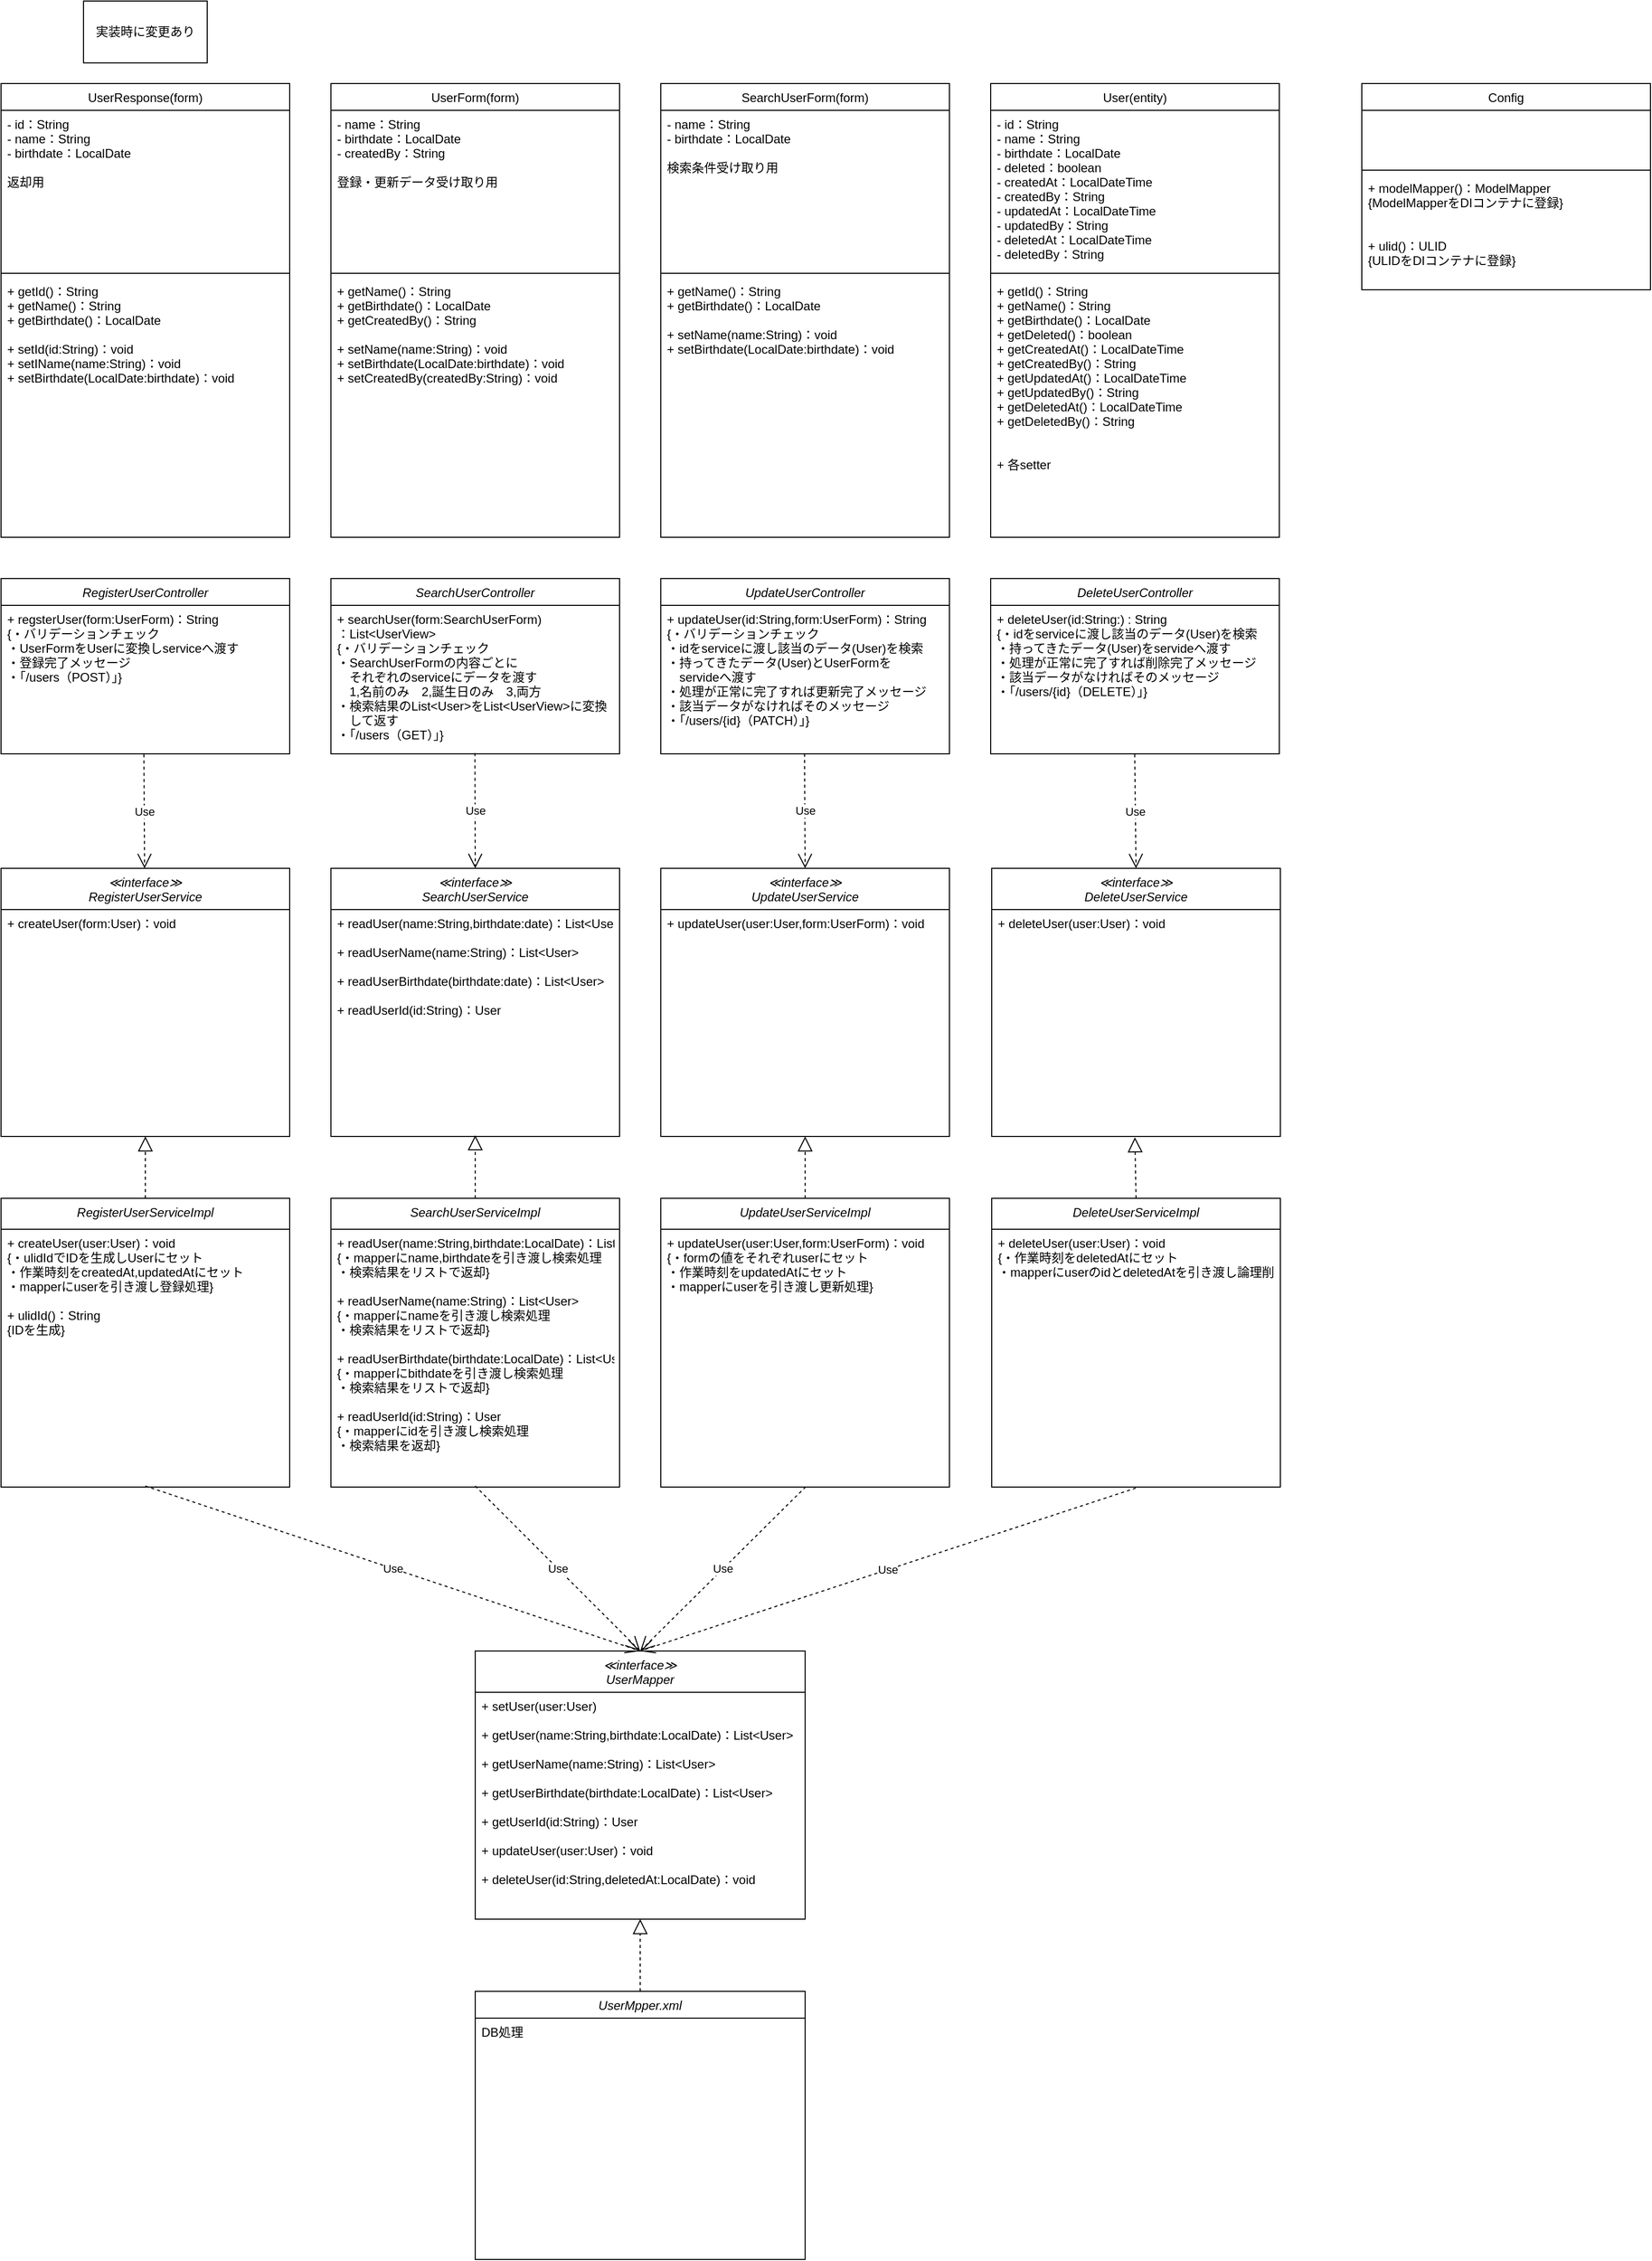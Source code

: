 <mxfile version="18.1.1" type="github">
  <diagram id="C5RBs43oDa-KdzZeNtuy" name="Page-1">
    <mxGraphModel dx="2595" dy="1368" grid="1" gridSize="10" guides="1" tooltips="1" connect="1" arrows="1" fold="1" page="1" pageScale="1" pageWidth="827" pageHeight="1169" math="0" shadow="0">
      <root>
        <mxCell id="WIyWlLk6GJQsqaUBKTNV-0" />
        <mxCell id="WIyWlLk6GJQsqaUBKTNV-1" parent="WIyWlLk6GJQsqaUBKTNV-0" />
        <mxCell id="2Q6zyHyjx5GXIw4nZjvg-0" value="UserForm(form)" style="swimlane;fontStyle=0;align=center;verticalAlign=top;childLayout=stackLayout;horizontal=1;startSize=26;horizontalStack=0;resizeParent=1;resizeLast=0;collapsible=1;marginBottom=0;rounded=0;shadow=0;strokeWidth=1;" parent="WIyWlLk6GJQsqaUBKTNV-1" vertex="1">
          <mxGeometry x="320" y="80" width="280" height="440" as="geometry">
            <mxRectangle x="550" y="140" width="160" height="26" as="alternateBounds" />
          </mxGeometry>
        </mxCell>
        <mxCell id="2Q6zyHyjx5GXIw4nZjvg-1" value="- name：String&#xa;- birthdate：LocalDate&#xa;- createdBy：String&#xa;&#xa;登録・更新データ受け取り用" style="text;align=left;verticalAlign=top;spacingLeft=4;spacingRight=4;overflow=hidden;rotatable=0;points=[[0,0.5],[1,0.5]];portConstraint=eastwest;" parent="2Q6zyHyjx5GXIw4nZjvg-0" vertex="1">
          <mxGeometry y="26" width="280" height="154" as="geometry" />
        </mxCell>
        <mxCell id="2Q6zyHyjx5GXIw4nZjvg-2" value="" style="line;html=1;strokeWidth=1;align=left;verticalAlign=middle;spacingTop=-1;spacingLeft=3;spacingRight=3;rotatable=0;labelPosition=right;points=[];portConstraint=eastwest;" parent="2Q6zyHyjx5GXIw4nZjvg-0" vertex="1">
          <mxGeometry y="180" width="280" height="8" as="geometry" />
        </mxCell>
        <mxCell id="2Q6zyHyjx5GXIw4nZjvg-3" value="+ getName()：String&#xa;+ getBirthdate()：LocalDate&#xa;+ getCreatedBy()：String&#xa;&#xa;+ setName(name:String)：void&#xa;+ setBirthdate(LocalDate:birthdate)：void&#xa;+ setCreatedBy(createdBy:String)：void" style="text;align=left;verticalAlign=top;spacingLeft=4;spacingRight=4;overflow=hidden;rotatable=0;points=[[0,0.5],[1,0.5]];portConstraint=eastwest;" parent="2Q6zyHyjx5GXIw4nZjvg-0" vertex="1">
          <mxGeometry y="188" width="280" height="252" as="geometry" />
        </mxCell>
        <mxCell id="2Q6zyHyjx5GXIw4nZjvg-4" value="RegisterUserController" style="swimlane;fontStyle=2;align=center;verticalAlign=top;childLayout=stackLayout;horizontal=1;startSize=26;horizontalStack=0;resizeParent=1;resizeLast=0;collapsible=1;marginBottom=0;rounded=0;shadow=0;strokeWidth=1;" parent="WIyWlLk6GJQsqaUBKTNV-1" vertex="1">
          <mxGeometry y="560" width="280" height="170" as="geometry">
            <mxRectangle x="230" y="140" width="160" height="26" as="alternateBounds" />
          </mxGeometry>
        </mxCell>
        <mxCell id="2Q6zyHyjx5GXIw4nZjvg-5" value="+ regsterUser(form:UserForm)：String&#xa;{・バリデーションチェック&#xa;・UserFormをUserに変換しserviceへ渡す&#xa;・登録完了メッセージ&#xa;・「/users（POST）」}" style="text;align=left;verticalAlign=top;spacingLeft=4;spacingRight=4;overflow=hidden;rotatable=0;points=[[0,0.5],[1,0.5]];portConstraint=eastwest;" parent="2Q6zyHyjx5GXIw4nZjvg-4" vertex="1">
          <mxGeometry y="26" width="280" height="144" as="geometry" />
        </mxCell>
        <mxCell id="2Q6zyHyjx5GXIw4nZjvg-6" value="実装時に変更あり" style="whiteSpace=wrap;html=1;" parent="WIyWlLk6GJQsqaUBKTNV-1" vertex="1">
          <mxGeometry x="80" width="120" height="60" as="geometry" />
        </mxCell>
        <mxCell id="2Q6zyHyjx5GXIw4nZjvg-7" value="User(entity)" style="swimlane;fontStyle=0;align=center;verticalAlign=top;childLayout=stackLayout;horizontal=1;startSize=26;horizontalStack=0;resizeParent=1;resizeLast=0;collapsible=1;marginBottom=0;rounded=0;shadow=0;strokeWidth=1;" parent="WIyWlLk6GJQsqaUBKTNV-1" vertex="1">
          <mxGeometry x="960" y="80" width="280" height="440" as="geometry">
            <mxRectangle x="550" y="140" width="160" height="26" as="alternateBounds" />
          </mxGeometry>
        </mxCell>
        <mxCell id="2Q6zyHyjx5GXIw4nZjvg-8" value="- id：String&#xa;- name：String&#xa;- birthdate：LocalDate&#xa;- deleted：boolean&#xa;- createdAt：LocalDateTime&#xa;- createdBy：String&#xa;- updatedAt：LocalDateTime&#xa;- updatedBy：String&#xa;- deletedAt：LocalDateTime&#xa;- deletedBy：String" style="text;align=left;verticalAlign=top;spacingLeft=4;spacingRight=4;overflow=hidden;rotatable=0;points=[[0,0.5],[1,0.5]];portConstraint=eastwest;" parent="2Q6zyHyjx5GXIw4nZjvg-7" vertex="1">
          <mxGeometry y="26" width="280" height="154" as="geometry" />
        </mxCell>
        <mxCell id="2Q6zyHyjx5GXIw4nZjvg-9" value="" style="line;html=1;strokeWidth=1;align=left;verticalAlign=middle;spacingTop=-1;spacingLeft=3;spacingRight=3;rotatable=0;labelPosition=right;points=[];portConstraint=eastwest;" parent="2Q6zyHyjx5GXIw4nZjvg-7" vertex="1">
          <mxGeometry y="180" width="280" height="8" as="geometry" />
        </mxCell>
        <mxCell id="2Q6zyHyjx5GXIw4nZjvg-10" value="+ getId()：String&#xa;+ getName()：String&#xa;+ getBirthdate()：LocalDate&#xa;+ getDeleted()：boolean&#xa;+ getCreatedAt()：LocalDateTime&#xa;+ getCreatedBy()：String&#xa;+ getUpdatedAt()：LocalDateTime&#xa;+ getUpdatedBy()：String&#xa;+ getDeletedAt()：LocalDateTime&#xa;+ getDeletedBy()：String&#xa;&#xa;&#xa;+ 各setter" style="text;align=left;verticalAlign=top;spacingLeft=4;spacingRight=4;overflow=hidden;rotatable=0;points=[[0,0.5],[1,0.5]];portConstraint=eastwest;" parent="2Q6zyHyjx5GXIw4nZjvg-7" vertex="1">
          <mxGeometry y="188" width="280" height="252" as="geometry" />
        </mxCell>
        <mxCell id="2Q6zyHyjx5GXIw4nZjvg-11" value="UpdateUserController" style="swimlane;fontStyle=2;align=center;verticalAlign=top;childLayout=stackLayout;horizontal=1;startSize=26;horizontalStack=0;resizeParent=1;resizeLast=0;collapsible=1;marginBottom=0;rounded=0;shadow=0;strokeWidth=1;" parent="WIyWlLk6GJQsqaUBKTNV-1" vertex="1">
          <mxGeometry x="640" y="560" width="280" height="170" as="geometry">
            <mxRectangle x="230" y="140" width="160" height="26" as="alternateBounds" />
          </mxGeometry>
        </mxCell>
        <mxCell id="2Q6zyHyjx5GXIw4nZjvg-12" value="+ updateUser(id:String,form:UserForm)：String&#xa;{・バリデーションチェック&#xa;・idをserviceに渡し該当のデータ(User)を検索&#xa;・持ってきたデータ(User)とUserFormを&#xa;　servideへ渡す&#xa;・処理が正常に完了すれば更新完了メッセージ&#xa;・該当データがなければそのメッセージ&#xa;・「/users/{id}（PATCH）」}&#xa;" style="text;align=left;verticalAlign=top;spacingLeft=4;spacingRight=4;overflow=hidden;rotatable=0;points=[[0,0.5],[1,0.5]];portConstraint=eastwest;" parent="2Q6zyHyjx5GXIw4nZjvg-11" vertex="1">
          <mxGeometry y="26" width="280" height="144" as="geometry" />
        </mxCell>
        <mxCell id="2Q6zyHyjx5GXIw4nZjvg-13" value="≪interface≫&#xa;RegisterUserService" style="swimlane;fontStyle=2;align=center;verticalAlign=top;childLayout=stackLayout;horizontal=1;startSize=40;horizontalStack=0;resizeParent=1;resizeLast=0;collapsible=1;marginBottom=0;rounded=0;shadow=0;strokeWidth=1;" parent="WIyWlLk6GJQsqaUBKTNV-1" vertex="1">
          <mxGeometry y="841" width="280" height="260" as="geometry">
            <mxRectangle x="230" y="140" width="160" height="26" as="alternateBounds" />
          </mxGeometry>
        </mxCell>
        <mxCell id="2Q6zyHyjx5GXIw4nZjvg-14" value="+ createUser(form:User)：void&#xa;&#xa;" style="text;align=left;verticalAlign=top;spacingLeft=4;spacingRight=4;overflow=hidden;rotatable=0;points=[[0,0.5],[1,0.5]];portConstraint=eastwest;" parent="2Q6zyHyjx5GXIw4nZjvg-13" vertex="1">
          <mxGeometry y="40" width="280" height="220" as="geometry" />
        </mxCell>
        <mxCell id="2Q6zyHyjx5GXIw4nZjvg-15" value="Use" style="endArrow=open;endSize=12;dashed=1;html=1;rounded=0;exitX=0.495;exitY=1.003;exitDx=0;exitDy=0;exitPerimeter=0;" parent="WIyWlLk6GJQsqaUBKTNV-1" source="2Q6zyHyjx5GXIw4nZjvg-5" target="2Q6zyHyjx5GXIw4nZjvg-13" edge="1">
          <mxGeometry width="160" relative="1" as="geometry">
            <mxPoint x="260" y="702" as="sourcePoint" />
            <mxPoint x="144" y="850" as="targetPoint" />
          </mxGeometry>
        </mxCell>
        <mxCell id="2Q6zyHyjx5GXIw4nZjvg-16" value="Use" style="endArrow=open;endSize=12;dashed=1;html=1;rounded=0;exitX=0.498;exitY=0.999;exitDx=0;exitDy=0;exitPerimeter=0;entryX=0.5;entryY=0;entryDx=0;entryDy=0;" parent="WIyWlLk6GJQsqaUBKTNV-1" source="2Q6zyHyjx5GXIw4nZjvg-12" target="KJj9Us8JGRB6TX172S0L-4" edge="1">
          <mxGeometry width="160" relative="1" as="geometry">
            <mxPoint x="499" y="704" as="sourcePoint" />
            <mxPoint x="779" y="880" as="targetPoint" />
          </mxGeometry>
        </mxCell>
        <mxCell id="2Q6zyHyjx5GXIw4nZjvg-17" value="RegisterUserServiceImpl" style="swimlane;fontStyle=2;align=center;verticalAlign=top;childLayout=stackLayout;horizontal=1;startSize=30;horizontalStack=0;resizeParent=1;resizeLast=0;collapsible=1;marginBottom=0;rounded=0;shadow=0;strokeWidth=1;" parent="WIyWlLk6GJQsqaUBKTNV-1" vertex="1">
          <mxGeometry y="1161" width="280" height="280" as="geometry">
            <mxRectangle x="230" y="140" width="160" height="26" as="alternateBounds" />
          </mxGeometry>
        </mxCell>
        <mxCell id="2Q6zyHyjx5GXIw4nZjvg-18" value="+ createUser(user:User)：void&#xa;{・ulidIdでIDを生成しUserにセット&#xa;・作業時刻をcreatedAt,updatedAtにセット&#xa;・mapperにuserを引き渡し登録処理}&#xa;&#xa;+ ulidId()：String&#xa;{IDを生成}&#xa;" style="text;align=left;verticalAlign=top;spacingLeft=4;spacingRight=4;overflow=hidden;rotatable=0;points=[[0,0.5],[1,0.5]];portConstraint=eastwest;" parent="2Q6zyHyjx5GXIw4nZjvg-17" vertex="1">
          <mxGeometry y="30" width="280" height="250" as="geometry" />
        </mxCell>
        <mxCell id="2Q6zyHyjx5GXIw4nZjvg-19" value="" style="endArrow=block;dashed=1;endFill=0;endSize=12;html=1;rounded=0;exitX=0.5;exitY=0;exitDx=0;exitDy=0;entryX=0.5;entryY=1;entryDx=0;entryDy=0;" parent="WIyWlLk6GJQsqaUBKTNV-1" source="2Q6zyHyjx5GXIw4nZjvg-17" target="2Q6zyHyjx5GXIw4nZjvg-13" edge="1">
          <mxGeometry width="160" relative="1" as="geometry">
            <mxPoint x="390" y="981" as="sourcePoint" />
            <mxPoint x="550" y="981" as="targetPoint" />
          </mxGeometry>
        </mxCell>
        <mxCell id="2Q6zyHyjx5GXIw4nZjvg-20" value="≪interface≫&#xa;UserMapper" style="swimlane;fontStyle=2;align=center;verticalAlign=top;childLayout=stackLayout;horizontal=1;startSize=40;horizontalStack=0;resizeParent=1;resizeLast=0;collapsible=1;marginBottom=0;rounded=0;shadow=0;strokeWidth=1;" parent="WIyWlLk6GJQsqaUBKTNV-1" vertex="1">
          <mxGeometry x="460" y="1600" width="320" height="260" as="geometry">
            <mxRectangle x="230" y="140" width="160" height="26" as="alternateBounds" />
          </mxGeometry>
        </mxCell>
        <mxCell id="2Q6zyHyjx5GXIw4nZjvg-21" value="+ setUser(user:User)&#xa;&#xa;+ getUser(name:String,birthdate:LocalDate)：List&lt;User&gt;&#xa;&#xa;+ getUserName(name:String)：List&lt;User&gt;&#xa;&#xa;+ getUserBirthdate(birthdate:LocalDate)：List&lt;User&gt;&#xa;&#xa;+ getUserId(id:String)：User&#xa;&#xa;+ updateUser(user:User)：void&#xa;&#xa;+ deleteUser(id:String,deletedAt:LocalDate)：void&#xa;" style="text;align=left;verticalAlign=top;spacingLeft=4;spacingRight=4;overflow=hidden;rotatable=0;points=[[0,0.5],[1,0.5]];portConstraint=eastwest;" parent="2Q6zyHyjx5GXIw4nZjvg-20" vertex="1">
          <mxGeometry y="40" width="320" height="220" as="geometry" />
        </mxCell>
        <mxCell id="2Q6zyHyjx5GXIw4nZjvg-22" value="Use" style="endArrow=open;endSize=12;dashed=1;html=1;rounded=0;entryX=0.5;entryY=0;entryDx=0;entryDy=0;exitX=0.5;exitY=0.996;exitDx=0;exitDy=0;exitPerimeter=0;" parent="WIyWlLk6GJQsqaUBKTNV-1" source="2Q6zyHyjx5GXIw4nZjvg-18" target="2Q6zyHyjx5GXIw4nZjvg-20" edge="1">
          <mxGeometry width="160" relative="1" as="geometry">
            <mxPoint x="380" y="2160" as="sourcePoint" />
            <mxPoint x="730" y="1470" as="targetPoint" />
            <Array as="points" />
          </mxGeometry>
        </mxCell>
        <mxCell id="2Q6zyHyjx5GXIw4nZjvg-23" value="UserMpper.xml" style="swimlane;fontStyle=2;align=center;verticalAlign=top;childLayout=stackLayout;horizontal=1;startSize=26;horizontalStack=0;resizeParent=1;resizeLast=0;collapsible=1;marginBottom=0;rounded=0;shadow=0;strokeWidth=1;" parent="WIyWlLk6GJQsqaUBKTNV-1" vertex="1">
          <mxGeometry x="460" y="1930" width="320" height="260" as="geometry">
            <mxRectangle x="230" y="140" width="160" height="26" as="alternateBounds" />
          </mxGeometry>
        </mxCell>
        <mxCell id="2Q6zyHyjx5GXIw4nZjvg-24" value="DB処理" style="text;align=left;verticalAlign=top;spacingLeft=4;spacingRight=4;overflow=hidden;rotatable=0;points=[[0,0.5],[1,0.5]];portConstraint=eastwest;" parent="2Q6zyHyjx5GXIw4nZjvg-23" vertex="1">
          <mxGeometry y="26" width="320" height="134" as="geometry" />
        </mxCell>
        <mxCell id="2Q6zyHyjx5GXIw4nZjvg-25" value="" style="endArrow=block;dashed=1;endFill=0;endSize=12;html=1;rounded=0;entryX=0.5;entryY=1;entryDx=0;entryDy=0;exitX=0.5;exitY=0;exitDx=0;exitDy=0;" parent="WIyWlLk6GJQsqaUBKTNV-1" source="2Q6zyHyjx5GXIw4nZjvg-23" target="2Q6zyHyjx5GXIw4nZjvg-20" edge="1">
          <mxGeometry width="160" relative="1" as="geometry">
            <mxPoint x="-590" y="1980" as="sourcePoint" />
            <mxPoint x="-430" y="1980" as="targetPoint" />
          </mxGeometry>
        </mxCell>
        <mxCell id="2Q6zyHyjx5GXIw4nZjvg-26" value="SearchUserController" style="swimlane;fontStyle=2;align=center;verticalAlign=top;childLayout=stackLayout;horizontal=1;startSize=26;horizontalStack=0;resizeParent=1;resizeLast=0;collapsible=1;marginBottom=0;rounded=0;shadow=0;strokeWidth=1;" parent="WIyWlLk6GJQsqaUBKTNV-1" vertex="1">
          <mxGeometry x="320" y="560" width="280" height="170" as="geometry">
            <mxRectangle x="230" y="140" width="160" height="26" as="alternateBounds" />
          </mxGeometry>
        </mxCell>
        <mxCell id="2Q6zyHyjx5GXIw4nZjvg-27" value="+ searchUser(form:SearchUserForm)&#xa;：List&lt;UserView&gt;&#xa;{・バリデーションチェック&#xa;・SearchUserFormの内容ごとに&#xa;　それぞれのserviceにデータを渡す&#xa;　1,名前のみ　2,誕生日のみ　3,両方&#xa;・検索結果のList&lt;User&gt;をList&lt;UserView&gt;に変換&#xa;　して返す&#xa;・「/users（GET）」}&#xa;&#xa;" style="text;align=left;verticalAlign=top;spacingLeft=4;spacingRight=4;overflow=hidden;rotatable=0;points=[[0,0.5],[1,0.5]];portConstraint=eastwest;" parent="2Q6zyHyjx5GXIw4nZjvg-26" vertex="1">
          <mxGeometry y="26" width="280" height="144" as="geometry" />
        </mxCell>
        <mxCell id="2Q6zyHyjx5GXIw4nZjvg-28" value="Use" style="endArrow=open;endSize=12;dashed=1;html=1;rounded=0;exitX=0.499;exitY=0.995;exitDx=0;exitDy=0;exitPerimeter=0;entryX=0.5;entryY=0;entryDx=0;entryDy=0;" parent="WIyWlLk6GJQsqaUBKTNV-1" source="2Q6zyHyjx5GXIw4nZjvg-27" target="KJj9Us8JGRB6TX172S0L-0" edge="1">
          <mxGeometry width="160" relative="1" as="geometry">
            <mxPoint x="360" y="740" as="sourcePoint" />
            <mxPoint x="463" y="840" as="targetPoint" />
          </mxGeometry>
        </mxCell>
        <mxCell id="2Q6zyHyjx5GXIw4nZjvg-29" value="UserResponse(form)" style="swimlane;fontStyle=0;align=center;verticalAlign=top;childLayout=stackLayout;horizontal=1;startSize=26;horizontalStack=0;resizeParent=1;resizeLast=0;collapsible=1;marginBottom=0;rounded=0;shadow=0;strokeWidth=1;" parent="WIyWlLk6GJQsqaUBKTNV-1" vertex="1">
          <mxGeometry y="80" width="280" height="440" as="geometry">
            <mxRectangle x="550" y="140" width="160" height="26" as="alternateBounds" />
          </mxGeometry>
        </mxCell>
        <mxCell id="2Q6zyHyjx5GXIw4nZjvg-30" value="- id：String&#xa;- name：String&#xa;- birthdate：LocalDate&#xa;&#xa;返却用" style="text;align=left;verticalAlign=top;spacingLeft=4;spacingRight=4;overflow=hidden;rotatable=0;points=[[0,0.5],[1,0.5]];portConstraint=eastwest;" parent="2Q6zyHyjx5GXIw4nZjvg-29" vertex="1">
          <mxGeometry y="26" width="280" height="154" as="geometry" />
        </mxCell>
        <mxCell id="2Q6zyHyjx5GXIw4nZjvg-31" value="" style="line;html=1;strokeWidth=1;align=left;verticalAlign=middle;spacingTop=-1;spacingLeft=3;spacingRight=3;rotatable=0;labelPosition=right;points=[];portConstraint=eastwest;" parent="2Q6zyHyjx5GXIw4nZjvg-29" vertex="1">
          <mxGeometry y="180" width="280" height="8" as="geometry" />
        </mxCell>
        <mxCell id="2Q6zyHyjx5GXIw4nZjvg-32" value="+ getId()：String&#xa;+ getName()：String&#xa;+ getBirthdate()：LocalDate&#xa;&#xa;+ setId(id:String)：void&#xa;+ setIName(name:String)：void&#xa;+ setBirthdate(LocalDate:birthdate)：void" style="text;align=left;verticalAlign=top;spacingLeft=4;spacingRight=4;overflow=hidden;rotatable=0;points=[[0,0.5],[1,0.5]];portConstraint=eastwest;" parent="2Q6zyHyjx5GXIw4nZjvg-29" vertex="1">
          <mxGeometry y="188" width="280" height="252" as="geometry" />
        </mxCell>
        <mxCell id="2Q6zyHyjx5GXIw4nZjvg-33" value="SearchUserForm(form)" style="swimlane;fontStyle=0;align=center;verticalAlign=top;childLayout=stackLayout;horizontal=1;startSize=26;horizontalStack=0;resizeParent=1;resizeLast=0;collapsible=1;marginBottom=0;rounded=0;shadow=0;strokeWidth=1;" parent="WIyWlLk6GJQsqaUBKTNV-1" vertex="1">
          <mxGeometry x="640" y="80" width="280" height="440" as="geometry">
            <mxRectangle x="550" y="140" width="160" height="26" as="alternateBounds" />
          </mxGeometry>
        </mxCell>
        <mxCell id="2Q6zyHyjx5GXIw4nZjvg-34" value="- name：String&#xa;- birthdate：LocalDate&#xa;&#xa;検索条件受け取り用" style="text;align=left;verticalAlign=top;spacingLeft=4;spacingRight=4;overflow=hidden;rotatable=0;points=[[0,0.5],[1,0.5]];portConstraint=eastwest;" parent="2Q6zyHyjx5GXIw4nZjvg-33" vertex="1">
          <mxGeometry y="26" width="280" height="154" as="geometry" />
        </mxCell>
        <mxCell id="2Q6zyHyjx5GXIw4nZjvg-35" value="" style="line;html=1;strokeWidth=1;align=left;verticalAlign=middle;spacingTop=-1;spacingLeft=3;spacingRight=3;rotatable=0;labelPosition=right;points=[];portConstraint=eastwest;" parent="2Q6zyHyjx5GXIw4nZjvg-33" vertex="1">
          <mxGeometry y="180" width="280" height="8" as="geometry" />
        </mxCell>
        <mxCell id="2Q6zyHyjx5GXIw4nZjvg-36" value="+ getName()：String&#xa;+ getBirthdate()：LocalDate&#xa;&#xa;+ setName(name:String)：void&#xa;+ setBirthdate(LocalDate:birthdate)：void" style="text;align=left;verticalAlign=top;spacingLeft=4;spacingRight=4;overflow=hidden;rotatable=0;points=[[0,0.5],[1,0.5]];portConstraint=eastwest;" parent="2Q6zyHyjx5GXIw4nZjvg-33" vertex="1">
          <mxGeometry y="188" width="280" height="252" as="geometry" />
        </mxCell>
        <mxCell id="2Q6zyHyjx5GXIw4nZjvg-37" value="DeleteUserController" style="swimlane;fontStyle=2;align=center;verticalAlign=top;childLayout=stackLayout;horizontal=1;startSize=26;horizontalStack=0;resizeParent=1;resizeLast=0;collapsible=1;marginBottom=0;rounded=0;shadow=0;strokeWidth=1;" parent="WIyWlLk6GJQsqaUBKTNV-1" vertex="1">
          <mxGeometry x="960" y="560" width="280" height="170" as="geometry">
            <mxRectangle x="230" y="140" width="160" height="26" as="alternateBounds" />
          </mxGeometry>
        </mxCell>
        <mxCell id="2Q6zyHyjx5GXIw4nZjvg-38" value="+ deleteUser(id:String:) : String&#xa;{・idをserviceに渡し該当のデータ(User)を検索&#xa;・持ってきたデータ(User)をservideへ渡す&#xa;・処理が正常に完了すれば削除完了メッセージ&#xa;・該当データがなければそのメッセージ&#xa;・「/users/{id}（DELETE）」}&#xa;" style="text;align=left;verticalAlign=top;spacingLeft=4;spacingRight=4;overflow=hidden;rotatable=0;points=[[0,0.5],[1,0.5]];portConstraint=eastwest;" parent="2Q6zyHyjx5GXIw4nZjvg-37" vertex="1">
          <mxGeometry y="26" width="280" height="144" as="geometry" />
        </mxCell>
        <mxCell id="2Q6zyHyjx5GXIw4nZjvg-39" value="Use" style="endArrow=open;endSize=12;dashed=1;html=1;rounded=0;exitX=0.499;exitY=1.003;exitDx=0;exitDy=0;exitPerimeter=0;entryX=0.5;entryY=0;entryDx=0;entryDy=0;" parent="WIyWlLk6GJQsqaUBKTNV-1" source="2Q6zyHyjx5GXIw4nZjvg-38" target="KJj9Us8JGRB6TX172S0L-8" edge="1">
          <mxGeometry width="160" relative="1" as="geometry">
            <mxPoint x="1060" y="780" as="sourcePoint" />
            <mxPoint x="1100" y="920" as="targetPoint" />
          </mxGeometry>
        </mxCell>
        <mxCell id="2Q6zyHyjx5GXIw4nZjvg-40" value="Config" style="swimlane;fontStyle=0;align=center;verticalAlign=top;childLayout=stackLayout;horizontal=1;startSize=26;horizontalStack=0;resizeParent=1;resizeLast=0;collapsible=1;marginBottom=0;rounded=0;shadow=0;strokeWidth=1;" parent="WIyWlLk6GJQsqaUBKTNV-1" vertex="1">
          <mxGeometry x="1320" y="80" width="280" height="200" as="geometry">
            <mxRectangle x="550" y="140" width="160" height="26" as="alternateBounds" />
          </mxGeometry>
        </mxCell>
        <mxCell id="2Q6zyHyjx5GXIw4nZjvg-41" value="&#xa;&#xa;&#xa;" style="text;align=left;verticalAlign=top;spacingLeft=4;spacingRight=4;overflow=hidden;rotatable=0;points=[[0,0.5],[1,0.5]];portConstraint=eastwest;" parent="2Q6zyHyjx5GXIw4nZjvg-40" vertex="1">
          <mxGeometry y="26" width="280" height="54" as="geometry" />
        </mxCell>
        <mxCell id="2Q6zyHyjx5GXIw4nZjvg-42" value="" style="line;html=1;strokeWidth=1;align=left;verticalAlign=middle;spacingTop=-1;spacingLeft=3;spacingRight=3;rotatable=0;labelPosition=right;points=[];portConstraint=eastwest;" parent="2Q6zyHyjx5GXIw4nZjvg-40" vertex="1">
          <mxGeometry y="80" width="280" height="8" as="geometry" />
        </mxCell>
        <mxCell id="2Q6zyHyjx5GXIw4nZjvg-43" value="+ modelMapper()：ModelMapper&#xa;{ModelMapperをDIコンテナに登録}&#xa;&#xa;&#xa;+ ulid()：ULID&#xa;{ULIDをDIコンテナに登録}" style="text;align=left;verticalAlign=top;spacingLeft=4;spacingRight=4;overflow=hidden;rotatable=0;points=[[0,0.5],[1,0.5]];portConstraint=eastwest;" parent="2Q6zyHyjx5GXIw4nZjvg-40" vertex="1">
          <mxGeometry y="88" width="280" height="102" as="geometry" />
        </mxCell>
        <mxCell id="KJj9Us8JGRB6TX172S0L-0" value="≪interface≫&#xa;SearchUserService" style="swimlane;fontStyle=2;align=center;verticalAlign=top;childLayout=stackLayout;horizontal=1;startSize=40;horizontalStack=0;resizeParent=1;resizeLast=0;collapsible=1;marginBottom=0;rounded=0;shadow=0;strokeWidth=1;" vertex="1" parent="WIyWlLk6GJQsqaUBKTNV-1">
          <mxGeometry x="320" y="841" width="280" height="260" as="geometry">
            <mxRectangle x="230" y="140" width="160" height="26" as="alternateBounds" />
          </mxGeometry>
        </mxCell>
        <mxCell id="KJj9Us8JGRB6TX172S0L-1" value="+ readUser(name:String,birthdate:date)：List&lt;User&gt;&#xa;&#xa;+ readUserName(name:String)：List&lt;User&gt;&#xa;&#xa;+ readUserBirthdate(birthdate:date)：List&lt;User&gt;&#xa;&#xa;+ readUserId(id:String)：User&#xa;&#xa;&#xa;" style="text;align=left;verticalAlign=top;spacingLeft=4;spacingRight=4;overflow=hidden;rotatable=0;points=[[0,0.5],[1,0.5]];portConstraint=eastwest;" vertex="1" parent="KJj9Us8JGRB6TX172S0L-0">
          <mxGeometry y="40" width="280" height="220" as="geometry" />
        </mxCell>
        <mxCell id="KJj9Us8JGRB6TX172S0L-2" value="SearchUserServiceImpl" style="swimlane;fontStyle=2;align=center;verticalAlign=top;childLayout=stackLayout;horizontal=1;startSize=30;horizontalStack=0;resizeParent=1;resizeLast=0;collapsible=1;marginBottom=0;rounded=0;shadow=0;strokeWidth=1;" vertex="1" parent="WIyWlLk6GJQsqaUBKTNV-1">
          <mxGeometry x="320" y="1161" width="280" height="280" as="geometry">
            <mxRectangle x="230" y="140" width="160" height="26" as="alternateBounds" />
          </mxGeometry>
        </mxCell>
        <mxCell id="KJj9Us8JGRB6TX172S0L-3" value="+ readUser(name:String,birthdate:LocalDate)：List&lt;User&gt;&#xa;{・mapperにname,birthdateを引き渡し検索処理&#xa;・検索結果をリストで返却}&#xa;&#xa;+ readUserName(name:String)：List&lt;User&gt;&#xa;{・mapperにnameを引き渡し検索処理&#xa;・検索結果をリストで返却}&#xa;&#xa;+ readUserBirthdate(birthdate:LocalDate)：List&lt;User&gt;&#xa;{・mapperにbithdateを引き渡し検索処理&#xa;・検索結果をリストで返却}&#xa;&#xa;+ readUserId(id:String)：User&#xa;{・mapperにidを引き渡し検索処理&#xa;・検索結果を返却}&#xa;&#xa;" style="text;align=left;verticalAlign=top;spacingLeft=4;spacingRight=4;overflow=hidden;rotatable=0;points=[[0,0.5],[1,0.5]];portConstraint=eastwest;" vertex="1" parent="KJj9Us8JGRB6TX172S0L-2">
          <mxGeometry y="30" width="280" height="250" as="geometry" />
        </mxCell>
        <mxCell id="KJj9Us8JGRB6TX172S0L-4" value="≪interface≫&#xa;UpdateUserService" style="swimlane;fontStyle=2;align=center;verticalAlign=top;childLayout=stackLayout;horizontal=1;startSize=40;horizontalStack=0;resizeParent=1;resizeLast=0;collapsible=1;marginBottom=0;rounded=0;shadow=0;strokeWidth=1;" vertex="1" parent="WIyWlLk6GJQsqaUBKTNV-1">
          <mxGeometry x="640" y="841" width="280" height="260" as="geometry">
            <mxRectangle x="230" y="140" width="160" height="26" as="alternateBounds" />
          </mxGeometry>
        </mxCell>
        <mxCell id="KJj9Us8JGRB6TX172S0L-5" value="+ updateUser(user:User,form:UserForm)：void" style="text;align=left;verticalAlign=top;spacingLeft=4;spacingRight=4;overflow=hidden;rotatable=0;points=[[0,0.5],[1,0.5]];portConstraint=eastwest;" vertex="1" parent="KJj9Us8JGRB6TX172S0L-4">
          <mxGeometry y="40" width="280" height="220" as="geometry" />
        </mxCell>
        <mxCell id="KJj9Us8JGRB6TX172S0L-6" value="UpdateUserServiceImpl" style="swimlane;fontStyle=2;align=center;verticalAlign=top;childLayout=stackLayout;horizontal=1;startSize=30;horizontalStack=0;resizeParent=1;resizeLast=0;collapsible=1;marginBottom=0;rounded=0;shadow=0;strokeWidth=1;" vertex="1" parent="WIyWlLk6GJQsqaUBKTNV-1">
          <mxGeometry x="640" y="1161" width="280" height="280" as="geometry">
            <mxRectangle x="230" y="140" width="160" height="26" as="alternateBounds" />
          </mxGeometry>
        </mxCell>
        <mxCell id="KJj9Us8JGRB6TX172S0L-7" value="+ updateUser(user:User,form:UserForm)：void&#xa;{・formの値をそれぞれuserにセット&#xa;・作業時刻をupdatedAtにセット&#xa;・mapperにuserを引き渡し更新処理}&#xa;" style="text;align=left;verticalAlign=top;spacingLeft=4;spacingRight=4;overflow=hidden;rotatable=0;points=[[0,0.5],[1,0.5]];portConstraint=eastwest;" vertex="1" parent="KJj9Us8JGRB6TX172S0L-6">
          <mxGeometry y="30" width="280" height="250" as="geometry" />
        </mxCell>
        <mxCell id="KJj9Us8JGRB6TX172S0L-8" value="≪interface≫&#xa;DeleteUserService" style="swimlane;fontStyle=2;align=center;verticalAlign=top;childLayout=stackLayout;horizontal=1;startSize=40;horizontalStack=0;resizeParent=1;resizeLast=0;collapsible=1;marginBottom=0;rounded=0;shadow=0;strokeWidth=1;" vertex="1" parent="WIyWlLk6GJQsqaUBKTNV-1">
          <mxGeometry x="961" y="841" width="280" height="260" as="geometry">
            <mxRectangle x="230" y="140" width="160" height="26" as="alternateBounds" />
          </mxGeometry>
        </mxCell>
        <mxCell id="KJj9Us8JGRB6TX172S0L-9" value="+ deleteUser(user:User)：void" style="text;align=left;verticalAlign=top;spacingLeft=4;spacingRight=4;overflow=hidden;rotatable=0;points=[[0,0.5],[1,0.5]];portConstraint=eastwest;" vertex="1" parent="KJj9Us8JGRB6TX172S0L-8">
          <mxGeometry y="40" width="280" height="220" as="geometry" />
        </mxCell>
        <mxCell id="KJj9Us8JGRB6TX172S0L-10" value="DeleteUserServiceImpl" style="swimlane;fontStyle=2;align=center;verticalAlign=top;childLayout=stackLayout;horizontal=1;startSize=30;horizontalStack=0;resizeParent=1;resizeLast=0;collapsible=1;marginBottom=0;rounded=0;shadow=0;strokeWidth=1;" vertex="1" parent="WIyWlLk6GJQsqaUBKTNV-1">
          <mxGeometry x="961" y="1161" width="280" height="280" as="geometry">
            <mxRectangle x="230" y="140" width="160" height="26" as="alternateBounds" />
          </mxGeometry>
        </mxCell>
        <mxCell id="KJj9Us8JGRB6TX172S0L-11" value="+ deleteUser(user:User)：void&#xa;{・作業時刻をdeletedAtにセット&#xa;・mapperにuserのidとdeletedAtを引き渡し論理削除処理}&#xa;" style="text;align=left;verticalAlign=top;spacingLeft=4;spacingRight=4;overflow=hidden;rotatable=0;points=[[0,0.5],[1,0.5]];portConstraint=eastwest;" vertex="1" parent="KJj9Us8JGRB6TX172S0L-10">
          <mxGeometry y="30" width="280" height="250" as="geometry" />
        </mxCell>
        <mxCell id="KJj9Us8JGRB6TX172S0L-12" value="" style="endArrow=block;dashed=1;endFill=0;endSize=12;html=1;rounded=0;exitX=0.5;exitY=0;exitDx=0;exitDy=0;entryX=0.5;entryY=0.995;entryDx=0;entryDy=0;entryPerimeter=0;" edge="1" parent="WIyWlLk6GJQsqaUBKTNV-1" source="KJj9Us8JGRB6TX172S0L-2" target="KJj9Us8JGRB6TX172S0L-1">
          <mxGeometry width="160" relative="1" as="geometry">
            <mxPoint x="220" y="1150" as="sourcePoint" />
            <mxPoint x="270" y="1120" as="targetPoint" />
          </mxGeometry>
        </mxCell>
        <mxCell id="KJj9Us8JGRB6TX172S0L-13" value="" style="endArrow=block;dashed=1;endFill=0;endSize=12;html=1;rounded=0;exitX=0.5;exitY=0;exitDx=0;exitDy=0;entryX=0.5;entryY=1;entryDx=0;entryDy=0;entryPerimeter=0;" edge="1" parent="WIyWlLk6GJQsqaUBKTNV-1" source="KJj9Us8JGRB6TX172S0L-6" target="KJj9Us8JGRB6TX172S0L-5">
          <mxGeometry width="160" relative="1" as="geometry">
            <mxPoint x="506" y="1162" as="sourcePoint" />
            <mxPoint x="506" y="1100.9" as="targetPoint" />
          </mxGeometry>
        </mxCell>
        <mxCell id="KJj9Us8JGRB6TX172S0L-14" value="" style="endArrow=block;dashed=1;endFill=0;endSize=12;html=1;rounded=0;exitX=0.5;exitY=0;exitDx=0;exitDy=0;entryX=0.496;entryY=1.004;entryDx=0;entryDy=0;entryPerimeter=0;" edge="1" parent="WIyWlLk6GJQsqaUBKTNV-1" source="KJj9Us8JGRB6TX172S0L-10" target="KJj9Us8JGRB6TX172S0L-9">
          <mxGeometry width="160" relative="1" as="geometry">
            <mxPoint x="542" y="1168" as="sourcePoint" />
            <mxPoint x="542" y="1106.9" as="targetPoint" />
          </mxGeometry>
        </mxCell>
        <mxCell id="KJj9Us8JGRB6TX172S0L-28" value="Use" style="endArrow=open;endSize=12;dashed=1;html=1;rounded=0;exitX=0.5;exitY=0.996;exitDx=0;exitDy=0;exitPerimeter=0;entryX=0.5;entryY=0;entryDx=0;entryDy=0;" edge="1" parent="WIyWlLk6GJQsqaUBKTNV-1" source="KJj9Us8JGRB6TX172S0L-3" target="2Q6zyHyjx5GXIw4nZjvg-20">
          <mxGeometry width="160" relative="1" as="geometry">
            <mxPoint x="570" y="1510" as="sourcePoint" />
            <mxPoint x="730" y="1510" as="targetPoint" />
          </mxGeometry>
        </mxCell>
        <mxCell id="KJj9Us8JGRB6TX172S0L-29" value="Use" style="endArrow=open;endSize=12;dashed=1;html=1;rounded=0;exitX=0.502;exitY=0.999;exitDx=0;exitDy=0;exitPerimeter=0;entryX=0.5;entryY=0;entryDx=0;entryDy=0;" edge="1" parent="WIyWlLk6GJQsqaUBKTNV-1" source="KJj9Us8JGRB6TX172S0L-7" target="2Q6zyHyjx5GXIw4nZjvg-20">
          <mxGeometry width="160" relative="1" as="geometry">
            <mxPoint x="740" y="1470" as="sourcePoint" />
            <mxPoint x="900" y="1630" as="targetPoint" />
          </mxGeometry>
        </mxCell>
        <mxCell id="KJj9Us8JGRB6TX172S0L-30" value="Use" style="endArrow=open;endSize=12;dashed=1;html=1;rounded=0;entryX=0.5;entryY=0;entryDx=0;entryDy=0;exitX=0.499;exitY=1.004;exitDx=0;exitDy=0;exitPerimeter=0;" edge="1" parent="WIyWlLk6GJQsqaUBKTNV-1" source="KJj9Us8JGRB6TX172S0L-11" target="2Q6zyHyjx5GXIw4nZjvg-20">
          <mxGeometry width="160" relative="1" as="geometry">
            <mxPoint x="1140" y="1480" as="sourcePoint" />
            <mxPoint x="950" y="1610" as="targetPoint" />
          </mxGeometry>
        </mxCell>
      </root>
    </mxGraphModel>
  </diagram>
</mxfile>
